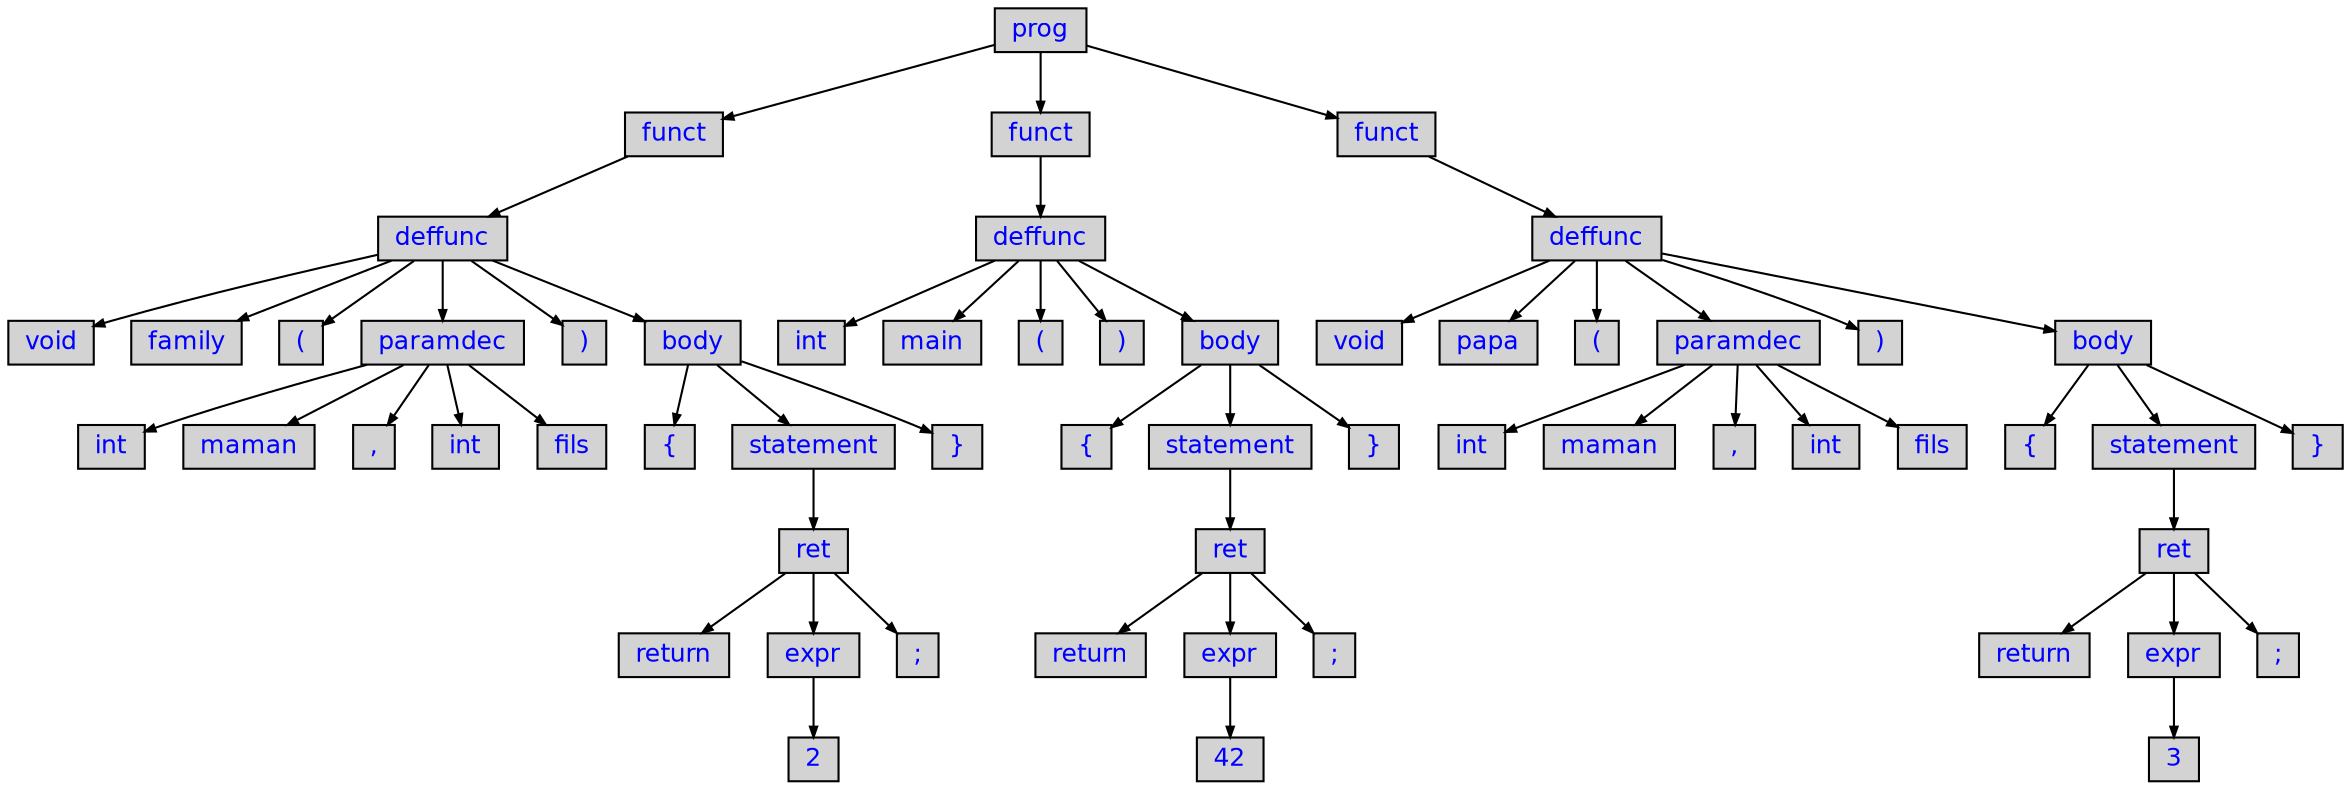 digraph {
	ordering=out;
	ranksep=.4;
	node [shape=box, fixedsize=false, fontsize=12, fontname="Helvetica", fontcolor="blue"
		width=.25, height=.25, color="black", fillcolor="lightgrey", style="filled, solid"];
	edge [arrowsize=.5, color="black"]

	node0xa5eed0[label="prog"];
	node0xa67790[label="funct"];
	node0xa6a820[label="deffunc"];
	node0xa68bf0[label="void"]
	node0xa67760[label="family"]
	node0xa6bd70[label="("]
	node0xa6be00[label="paramdec"];
	node0xa6be90[label="int"]
	node0xa6bf90[label="maman"]
	node0xa6bfd0[label=","]
	node0xa6c030[label="int"]
	node0xa6c070[label="fils"]
	node0xa6c0b0[label=")"]
	node0xa6c190[label="body"];
	node0xa6db90[label="{"]
	node0xa6e110[label="statement"];
	node0xa6e880[label="ret"];
	node0xa6dc10[label="return"]
	node0xa6e680[label="expr"];
	node0xa69220[label="2"]
	node0xa70f70[label=";"]
	node0xa70fd0[label="}"]
	node0xa715f0[label="funct"];
	node0xa70af0[label="deffunc"];
	node0xa710a0[label="int"]
	node0xa71010[label="main"]
	node0xa72b90[label="("]
	node0xa72bd0[label=")"]
	node0xa70710[label="body"];
	node0xa72c90[label="{"]
	node0xa72260[label="statement"];
	node0xa71040[label="ret"];
	node0xa72f70[label="return"]
	node0xa731b0[label="expr"];
	node0xa73290[label="42"]
	node0xa73390[label=";"]
	node0xa73450[label="}"]
	node0xa73480[label="funct"];
	node0xa73bd0[label="deffunc"];
	node0xa73c30[label="void"]
	node0xa73c70[label="papa"]
	node0xa73cb0[label="("]
	node0xa73ce0[label="paramdec"];
	node0xa73d40[label="int"]
	node0xa73d80[label="maman"]
	node0xa73dc0[label=","]
	node0xa73e00[label="int"]
	node0xa73e40[label="fils"]
	node0xa73ed0[label=")"]
	node0xa73f50[label="body"];
	node0xa74050[label="{"]
	node0xa74080[label="statement"];
	node0xa740d0[label="ret"];
	node0xa74230[label="return"]
	node0xa74260[label="expr"];
	node0xa74340[label="3"]
	node0xa74440[label=";"]
	node0xa74500[label="}"]
	node0xa5eed0 -> node0xa67790;
	node0xa5eed0 -> node0xa715f0;
	node0xa5eed0 -> node0xa73480;
	node0xa67790 -> node0xa6a820;
	node0xa6a820 -> node0xa68bf0;
	node0xa6a820 -> node0xa67760;
	node0xa6a820 -> node0xa6bd70;
	node0xa6a820 -> node0xa6be00;
	node0xa6a820 -> node0xa6c0b0;
	node0xa6a820 -> node0xa6c190;
	node0xa6be00 -> node0xa6be90;
	node0xa6be00 -> node0xa6bf90;
	node0xa6be00 -> node0xa6bfd0;
	node0xa6be00 -> node0xa6c030;
	node0xa6be00 -> node0xa6c070;
	node0xa6c190 -> node0xa6db90;
	node0xa6c190 -> node0xa6e110;
	node0xa6c190 -> node0xa70fd0;
	node0xa6e110 -> node0xa6e880;
	node0xa6e880 -> node0xa6dc10;
	node0xa6e880 -> node0xa6e680;
	node0xa6e880 -> node0xa70f70;
	node0xa6e680 -> node0xa69220;
	node0xa715f0 -> node0xa70af0;
	node0xa70af0 -> node0xa710a0;
	node0xa70af0 -> node0xa71010;
	node0xa70af0 -> node0xa72b90;
	node0xa70af0 -> node0xa72bd0;
	node0xa70af0 -> node0xa70710;
	node0xa70710 -> node0xa72c90;
	node0xa70710 -> node0xa72260;
	node0xa70710 -> node0xa73450;
	node0xa72260 -> node0xa71040;
	node0xa71040 -> node0xa72f70;
	node0xa71040 -> node0xa731b0;
	node0xa71040 -> node0xa73390;
	node0xa731b0 -> node0xa73290;
	node0xa73480 -> node0xa73bd0;
	node0xa73bd0 -> node0xa73c30;
	node0xa73bd0 -> node0xa73c70;
	node0xa73bd0 -> node0xa73cb0;
	node0xa73bd0 -> node0xa73ce0;
	node0xa73bd0 -> node0xa73ed0;
	node0xa73bd0 -> node0xa73f50;
	node0xa73ce0 -> node0xa73d40;
	node0xa73ce0 -> node0xa73d80;
	node0xa73ce0 -> node0xa73dc0;
	node0xa73ce0 -> node0xa73e00;
	node0xa73ce0 -> node0xa73e40;
	node0xa73f50 -> node0xa74050;
	node0xa73f50 -> node0xa74080;
	node0xa73f50 -> node0xa74500;
	node0xa74080 -> node0xa740d0;
	node0xa740d0 -> node0xa74230;
	node0xa740d0 -> node0xa74260;
	node0xa740d0 -> node0xa74440;
	node0xa74260 -> node0xa74340;
}
